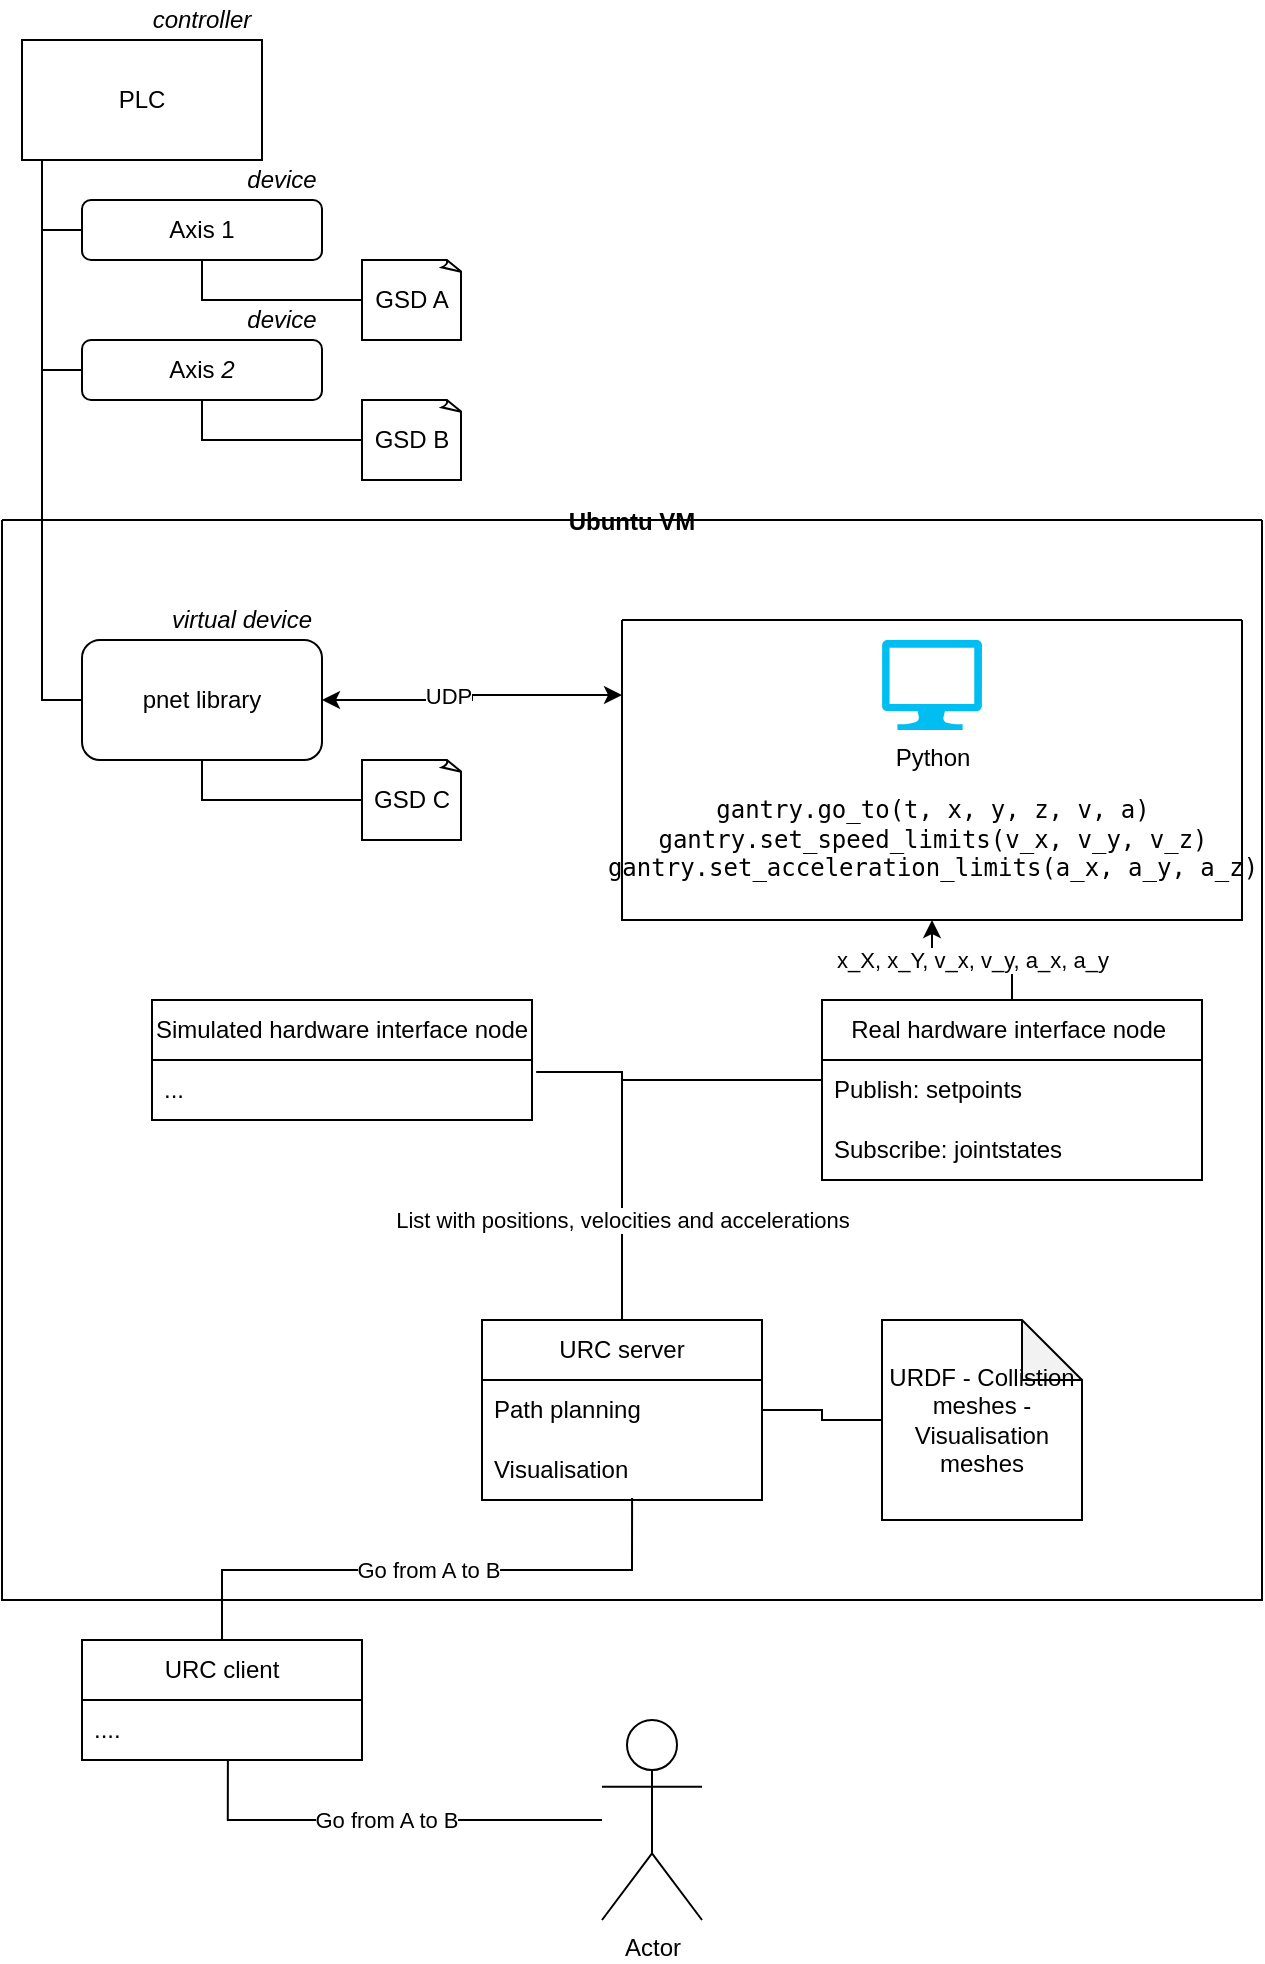 <mxfile version="20.5.3" type="embed"><diagram id="7lGQXFfnrCM3LfUt94uL" name="Page-1"><mxGraphModel dx="1227" dy="815" grid="1" gridSize="10" guides="1" tooltips="1" connect="1" arrows="1" fold="1" page="1" pageScale="1" pageWidth="850" pageHeight="1100" math="0" shadow="0"><root><mxCell id="0"/><mxCell id="1" parent="0"/><mxCell id="hQnvw_6kECJiyrSSrivd-7" style="edgeStyle=orthogonalEdgeStyle;rounded=0;orthogonalLoop=1;jettySize=auto;html=1;exitX=0;exitY=1;exitDx=0;exitDy=0;entryX=0;entryY=0.5;entryDx=0;entryDy=0;strokeColor=default;endArrow=none;endFill=0;" parent="1" source="hQnvw_6kECJiyrSSrivd-1" target="hQnvw_6kECJiyrSSrivd-4" edge="1"><mxGeometry relative="1" as="geometry"><Array as="points"><mxPoint x="180" y="180"/><mxPoint x="180" y="215"/></Array></mxGeometry></mxCell><mxCell id="hQnvw_6kECJiyrSSrivd-1" value="&lt;div&gt;PLC&lt;/div&gt;" style="rounded=0;whiteSpace=wrap;html=1;" parent="1" vertex="1"><mxGeometry x="170" y="120" width="120" height="60" as="geometry"/></mxCell><mxCell id="hQnvw_6kECJiyrSSrivd-4" value="&lt;div&gt;Axis 1&lt;/div&gt;" style="rounded=1;whiteSpace=wrap;html=1;" parent="1" vertex="1"><mxGeometry x="200" y="200" width="120" height="30" as="geometry"/></mxCell><mxCell id="hQnvw_6kECJiyrSSrivd-10" style="edgeStyle=orthogonalEdgeStyle;rounded=0;orthogonalLoop=1;jettySize=auto;html=1;exitX=0;exitY=0.5;exitDx=0;exitDy=0;strokeColor=default;endArrow=none;endFill=0;" parent="1" source="hQnvw_6kECJiyrSSrivd-8" edge="1"><mxGeometry relative="1" as="geometry"><mxPoint x="180" y="210" as="targetPoint"/></mxGeometry></mxCell><mxCell id="hQnvw_6kECJiyrSSrivd-8" value="&lt;div&gt;Axis &lt;i&gt;2&lt;/i&gt;&lt;br&gt;&lt;/div&gt;" style="rounded=1;whiteSpace=wrap;html=1;" parent="1" vertex="1"><mxGeometry x="200" y="270" width="120" height="30" as="geometry"/></mxCell><mxCell id="hQnvw_6kECJiyrSSrivd-11" style="edgeStyle=orthogonalEdgeStyle;rounded=0;orthogonalLoop=1;jettySize=auto;html=1;exitX=0;exitY=0.5;exitDx=0;exitDy=0;strokeColor=default;endArrow=none;endFill=0;" parent="1" source="hQnvw_6kECJiyrSSrivd-9" edge="1"><mxGeometry relative="1" as="geometry"><mxPoint x="180" y="260" as="targetPoint"/></mxGeometry></mxCell><mxCell id="hQnvw_6kECJiyrSSrivd-12" value="&lt;i&gt;device&lt;/i&gt;" style="text;html=1;strokeColor=none;fillColor=none;align=center;verticalAlign=middle;whiteSpace=wrap;rounded=0;" parent="1" vertex="1"><mxGeometry x="280" y="180" width="40" height="20" as="geometry"/></mxCell><mxCell id="hQnvw_6kECJiyrSSrivd-13" value="&lt;i&gt;device&lt;/i&gt;" style="text;html=1;strokeColor=none;fillColor=none;align=center;verticalAlign=middle;whiteSpace=wrap;rounded=0;" parent="1" vertex="1"><mxGeometry x="280" y="250" width="40" height="20" as="geometry"/></mxCell><mxCell id="hQnvw_6kECJiyrSSrivd-15" value="&lt;i&gt;controller&lt;/i&gt;" style="text;html=1;strokeColor=none;fillColor=none;align=center;verticalAlign=middle;whiteSpace=wrap;rounded=0;" parent="1" vertex="1"><mxGeometry x="230" y="100" width="60" height="20" as="geometry"/></mxCell><mxCell id="hQnvw_6kECJiyrSSrivd-22" style="edgeStyle=orthogonalEdgeStyle;rounded=0;orthogonalLoop=1;jettySize=auto;html=1;entryX=0.5;entryY=1;entryDx=0;entryDy=0;strokeColor=default;endArrow=none;endFill=0;" parent="1" source="hQnvw_6kECJiyrSSrivd-18" target="hQnvw_6kECJiyrSSrivd-4" edge="1"><mxGeometry relative="1" as="geometry"/></mxCell><mxCell id="hQnvw_6kECJiyrSSrivd-18" value="GSD A" style="whiteSpace=wrap;html=1;shape=mxgraph.basic.document" parent="1" vertex="1"><mxGeometry x="340" y="230" width="50" height="40" as="geometry"/></mxCell><mxCell id="hQnvw_6kECJiyrSSrivd-21" style="edgeStyle=orthogonalEdgeStyle;rounded=0;orthogonalLoop=1;jettySize=auto;html=1;entryX=0.5;entryY=1;entryDx=0;entryDy=0;strokeColor=default;endArrow=none;endFill=0;" parent="1" source="hQnvw_6kECJiyrSSrivd-20" target="hQnvw_6kECJiyrSSrivd-8" edge="1"><mxGeometry relative="1" as="geometry"/></mxCell><mxCell id="hQnvw_6kECJiyrSSrivd-20" value="GSD B" style="whiteSpace=wrap;html=1;shape=mxgraph.basic.document" parent="1" vertex="1"><mxGeometry x="340" y="300" width="50" height="40" as="geometry"/></mxCell><mxCell id="hQnvw_6kECJiyrSSrivd-25" value="Ubuntu VM" style="swimlane;startSize=0;" parent="1" vertex="1"><mxGeometry x="160" y="360" width="630" height="540" as="geometry"><mxRectangle x="160" y="350" width="50" height="40" as="alternateBounds"/></mxGeometry></mxCell><mxCell id="hQnvw_6kECJiyrSSrivd-9" value="&lt;div&gt;pnet library&lt;/div&gt;" style="rounded=1;whiteSpace=wrap;html=1;" parent="hQnvw_6kECJiyrSSrivd-25" vertex="1"><mxGeometry x="40" y="60" width="120" height="60" as="geometry"/></mxCell><mxCell id="hQnvw_6kECJiyrSSrivd-16" value="&lt;i&gt;virtual device&lt;/i&gt;" style="text;html=1;strokeColor=none;fillColor=none;align=center;verticalAlign=middle;whiteSpace=wrap;rounded=0;" parent="hQnvw_6kECJiyrSSrivd-25" vertex="1"><mxGeometry x="80" y="40" width="80" height="20" as="geometry"/></mxCell><mxCell id="hQnvw_6kECJiyrSSrivd-24" style="edgeStyle=orthogonalEdgeStyle;rounded=0;orthogonalLoop=1;jettySize=auto;html=1;exitX=0;exitY=0.5;exitDx=0;exitDy=0;exitPerimeter=0;strokeColor=default;endArrow=none;endFill=0;entryX=0.5;entryY=1;entryDx=0;entryDy=0;" parent="hQnvw_6kECJiyrSSrivd-25" source="hQnvw_6kECJiyrSSrivd-23" target="hQnvw_6kECJiyrSSrivd-9" edge="1"><mxGeometry relative="1" as="geometry"/></mxCell><mxCell id="hQnvw_6kECJiyrSSrivd-23" value="GSD C" style="whiteSpace=wrap;html=1;shape=mxgraph.basic.document" parent="hQnvw_6kECJiyrSSrivd-25" vertex="1"><mxGeometry x="180" y="120" width="50" height="40" as="geometry"/></mxCell><mxCell id="3" value="" style="swimlane;startSize=0;" vertex="1" parent="hQnvw_6kECJiyrSSrivd-25"><mxGeometry x="310" y="50" width="310" height="150" as="geometry"><mxRectangle x="300" y="50" width="50" height="40" as="alternateBounds"/></mxGeometry></mxCell><mxCell id="kAhAt_XjZ6wsbJzak4BN-1" value="&lt;div&gt;Python&lt;/div&gt;&lt;div&gt;&lt;pre&gt;gantry.go_to(t, x, y, z, v, a)&lt;br&gt;gantry.set_speed_limits(v_x, v_y, v_z)&lt;br&gt;gantry.set_acceleration_limits(a_x, a_y, a_z)&lt;/pre&gt;&lt;/div&gt;" style="verticalLabelPosition=bottom;html=1;verticalAlign=top;align=center;strokeColor=none;fillColor=#00BEF2;shape=mxgraph.azure.computer;pointerEvents=1;" parent="3" vertex="1"><mxGeometry x="130" y="10" width="50" height="45" as="geometry"/></mxCell><mxCell id="kAhAt_XjZ6wsbJzak4BN-2" style="edgeStyle=orthogonalEdgeStyle;rounded=0;orthogonalLoop=1;jettySize=auto;html=1;startArrow=classic;startFill=1;exitX=0;exitY=0.25;exitDx=0;exitDy=0;" parent="hQnvw_6kECJiyrSSrivd-25" source="3" target="hQnvw_6kECJiyrSSrivd-9" edge="1"><mxGeometry relative="1" as="geometry"/></mxCell><mxCell id="kAhAt_XjZ6wsbJzak4BN-5" value="UDP" style="edgeLabel;html=1;align=center;verticalAlign=middle;resizable=0;points=[];" parent="kAhAt_XjZ6wsbJzak4BN-2" vertex="1" connectable="0"><mxGeometry x="-0.267" y="-2" relative="1" as="geometry"><mxPoint x="-31" y="2" as="offset"/></mxGeometry></mxCell><mxCell id="19" value="x_X, x_Y, v_x, v_y, a_x, a_y" style="edgeStyle=orthogonalEdgeStyle;rounded=0;orthogonalLoop=1;jettySize=auto;html=1;" edge="1" parent="hQnvw_6kECJiyrSSrivd-25" source="15" target="3"><mxGeometry relative="1" as="geometry"/></mxCell><mxCell id="15" value="Real hardware interface node&amp;nbsp;" style="swimlane;fontStyle=0;childLayout=stackLayout;horizontal=1;startSize=30;horizontalStack=0;resizeParent=1;resizeParentMax=0;resizeLast=0;collapsible=1;marginBottom=0;whiteSpace=wrap;html=1;" vertex="1" parent="hQnvw_6kECJiyrSSrivd-25"><mxGeometry x="410" y="240" width="190" height="90" as="geometry"/></mxCell><mxCell id="16" value="Publish: setpoints" style="text;strokeColor=none;fillColor=none;align=left;verticalAlign=middle;spacingLeft=4;spacingRight=4;overflow=hidden;points=[[0,0.5],[1,0.5]];portConstraint=eastwest;rotatable=0;whiteSpace=wrap;html=1;" vertex="1" parent="15"><mxGeometry y="30" width="190" height="30" as="geometry"/></mxCell><mxCell id="17" value="Subscribe: jointstates" style="text;strokeColor=none;fillColor=none;align=left;verticalAlign=middle;spacingLeft=4;spacingRight=4;overflow=hidden;points=[[0,0.5],[1,0.5]];portConstraint=eastwest;rotatable=0;whiteSpace=wrap;html=1;" vertex="1" parent="15"><mxGeometry y="60" width="190" height="30" as="geometry"/></mxCell><mxCell id="20" value="Simulated hardware interface node" style="swimlane;fontStyle=0;childLayout=stackLayout;horizontal=1;startSize=30;horizontalStack=0;resizeParent=1;resizeParentMax=0;resizeLast=0;collapsible=1;marginBottom=0;whiteSpace=wrap;html=1;" vertex="1" parent="hQnvw_6kECJiyrSSrivd-25"><mxGeometry x="75" y="240" width="190" height="60" as="geometry"/></mxCell><mxCell id="22" value="..." style="text;strokeColor=none;fillColor=none;align=left;verticalAlign=middle;spacingLeft=4;spacingRight=4;overflow=hidden;points=[[0,0.5],[1,0.5]];portConstraint=eastwest;rotatable=0;whiteSpace=wrap;html=1;" vertex="1" parent="20"><mxGeometry y="30" width="190" height="30" as="geometry"/></mxCell><mxCell id="29" value="" style="edgeStyle=orthogonalEdgeStyle;rounded=0;orthogonalLoop=1;jettySize=auto;html=1;endArrow=none;endFill=0;" edge="1" parent="hQnvw_6kECJiyrSSrivd-25" source="23" target="27"><mxGeometry relative="1" as="geometry"/></mxCell><mxCell id="42" style="edgeStyle=orthogonalEdgeStyle;rounded=0;orthogonalLoop=1;jettySize=auto;html=1;entryX=1.011;entryY=0.2;entryDx=0;entryDy=0;entryPerimeter=0;startArrow=none;startFill=0;endArrow=none;endFill=0;" edge="1" parent="hQnvw_6kECJiyrSSrivd-25" source="23" target="22"><mxGeometry relative="1" as="geometry"/></mxCell><mxCell id="43" value="List with positions, velocities and accelerations" style="edgeStyle=orthogonalEdgeStyle;rounded=0;orthogonalLoop=1;jettySize=auto;html=1;entryX=0;entryY=0;entryDx=0;entryDy=0;entryPerimeter=0;startArrow=none;startFill=0;endArrow=none;endFill=0;" edge="1" parent="hQnvw_6kECJiyrSSrivd-25" source="23" target="17"><mxGeometry x="-0.583" relative="1" as="geometry"><mxPoint as="offset"/></mxGeometry></mxCell><mxCell id="23" value="URC server" style="swimlane;fontStyle=0;childLayout=stackLayout;horizontal=1;startSize=30;horizontalStack=0;resizeParent=1;resizeParentMax=0;resizeLast=0;collapsible=1;marginBottom=0;whiteSpace=wrap;html=1;" vertex="1" parent="hQnvw_6kECJiyrSSrivd-25"><mxGeometry x="240" y="400" width="140" height="90" as="geometry"/></mxCell><mxCell id="24" value="Path planning" style="text;strokeColor=none;fillColor=none;align=left;verticalAlign=middle;spacingLeft=4;spacingRight=4;overflow=hidden;points=[[0,0.5],[1,0.5]];portConstraint=eastwest;rotatable=0;whiteSpace=wrap;html=1;" vertex="1" parent="23"><mxGeometry y="30" width="140" height="30" as="geometry"/></mxCell><mxCell id="25" value="Visualisation" style="text;strokeColor=none;fillColor=none;align=left;verticalAlign=middle;spacingLeft=4;spacingRight=4;overflow=hidden;points=[[0,0.5],[1,0.5]];portConstraint=eastwest;rotatable=0;whiteSpace=wrap;html=1;" vertex="1" parent="23"><mxGeometry y="60" width="140" height="30" as="geometry"/></mxCell><mxCell id="27" value="URDF - Collistion meshes -Visualisation meshes" style="shape=note;whiteSpace=wrap;html=1;backgroundOutline=1;darkOpacity=0.05;" vertex="1" parent="hQnvw_6kECJiyrSSrivd-25"><mxGeometry x="440" y="400" width="100" height="100" as="geometry"/></mxCell><mxCell id="41" value="Go from A to B" style="edgeStyle=orthogonalEdgeStyle;rounded=0;orthogonalLoop=1;jettySize=auto;html=1;entryX=0.536;entryY=0.967;entryDx=0;entryDy=0;entryPerimeter=0;startArrow=none;startFill=0;endArrow=none;endFill=0;" edge="1" parent="1" source="34" target="25"><mxGeometry relative="1" as="geometry"/></mxCell><mxCell id="34" value="URC client" style="swimlane;fontStyle=0;childLayout=stackLayout;horizontal=1;startSize=30;horizontalStack=0;resizeParent=1;resizeParentMax=0;resizeLast=0;collapsible=1;marginBottom=0;whiteSpace=wrap;html=1;" vertex="1" parent="1"><mxGeometry x="200" y="920" width="140" height="60" as="geometry"/></mxCell><mxCell id="35" value="...." style="text;strokeColor=none;fillColor=none;align=left;verticalAlign=middle;spacingLeft=4;spacingRight=4;overflow=hidden;points=[[0,0.5],[1,0.5]];portConstraint=eastwest;rotatable=0;whiteSpace=wrap;html=1;" vertex="1" parent="34"><mxGeometry y="30" width="140" height="30" as="geometry"/></mxCell><mxCell id="40" value="Go from A to B" style="edgeStyle=orthogonalEdgeStyle;rounded=0;orthogonalLoop=1;jettySize=auto;html=1;entryX=0.521;entryY=1;entryDx=0;entryDy=0;entryPerimeter=0;startArrow=none;startFill=0;endArrow=none;endFill=0;" edge="1" parent="1" source="39" target="35"><mxGeometry relative="1" as="geometry"/></mxCell><mxCell id="39" value="Actor" style="shape=umlActor;verticalLabelPosition=bottom;verticalAlign=top;html=1;outlineConnect=0;" vertex="1" parent="1"><mxGeometry x="460" y="960" width="50" height="100" as="geometry"/></mxCell></root></mxGraphModel></diagram></mxfile>
